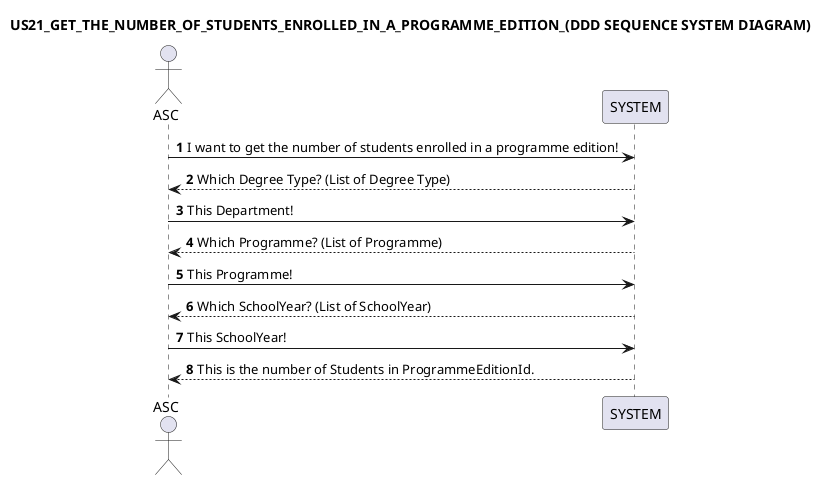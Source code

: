 @startuml
title: US21_GET_THE_NUMBER_OF_STUDENTS_ENROLLED_IN_A_PROGRAMME_EDITION_(DDD SEQUENCE SYSTEM DIAGRAM)
autonumber

actor ASC
participant SYSTEM

ASC -> SYSTEM:  I want to get the number of students enrolled in a programme edition!
SYSTEM --> ASC -- : Which Degree Type? (List of Degree Type)
ASC -> SYSTEM: This Department!
SYSTEM --> ASC -- : Which Programme? (List of Programme)
ASC -> SYSTEM: This Programme!
SYSTEM --> ASC -- : Which SchoolYear? (List of SchoolYear)
ASC -> SYSTEM: This SchoolYear!
SYSTEM --> ASC -- : This is the number of Students in ProgrammeEditionId.

@enduml